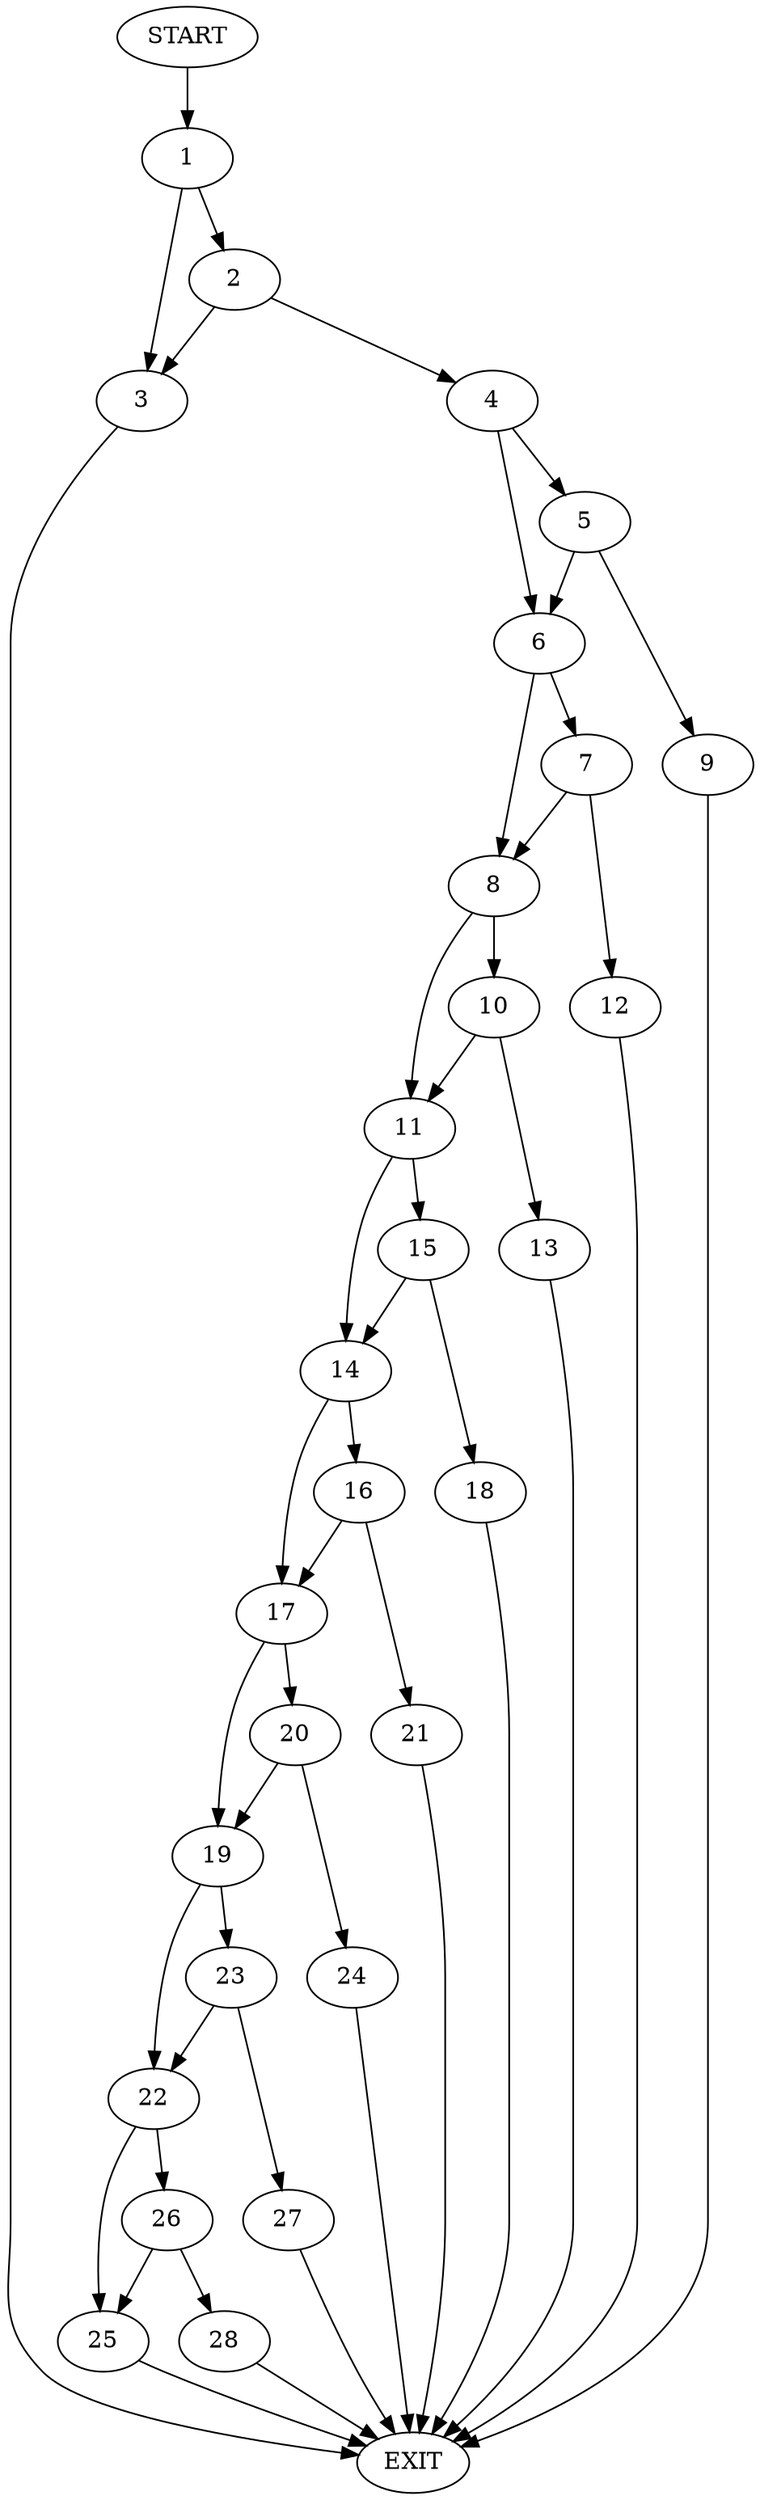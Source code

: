 digraph {
0 [label="START"]
29 [label="EXIT"]
0 -> 1
1 -> 2
1 -> 3
3 -> 29
2 -> 3
2 -> 4
4 -> 5
4 -> 6
6 -> 7
6 -> 8
5 -> 9
5 -> 6
9 -> 29
8 -> 10
8 -> 11
7 -> 12
7 -> 8
12 -> 29
10 -> 13
10 -> 11
11 -> 14
11 -> 15
13 -> 29
14 -> 16
14 -> 17
15 -> 14
15 -> 18
18 -> 29
17 -> 19
17 -> 20
16 -> 21
16 -> 17
21 -> 29
19 -> 22
19 -> 23
20 -> 24
20 -> 19
24 -> 29
22 -> 25
22 -> 26
23 -> 22
23 -> 27
27 -> 29
25 -> 29
26 -> 25
26 -> 28
28 -> 29
}
